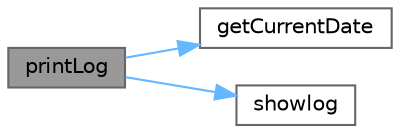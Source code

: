 digraph "printLog"
{
 // LATEX_PDF_SIZE
  bgcolor="transparent";
  edge [fontname=Helvetica,fontsize=10,labelfontname=Helvetica,labelfontsize=10];
  node [fontname=Helvetica,fontsize=10,shape=box,height=0.2,width=0.4];
  rankdir="LR";
  Node1 [id="Node000001",label="printLog",height=0.2,width=0.4,color="gray40", fillcolor="grey60", style="filled", fontcolor="black",tooltip="打印用户日志"];
  Node1 -> Node2 [id="edge1_Node000001_Node000002",color="steelblue1",style="solid",tooltip=" "];
  Node2 [id="Node000002",label="getCurrentDate",height=0.2,width=0.4,color="grey40", fillcolor="white", style="filled",URL="$classcchatserver.html#ae9793b5694d7c2405cc04c5ec797d8fd",tooltip="得到当前时间"];
  Node1 -> Node3 [id="edge2_Node000001_Node000003",color="steelblue1",style="solid",tooltip=" "];
  Node3 [id="Node000003",label="showlog",height=0.2,width=0.4,color="grey40", fillcolor="white", style="filled",URL="$classcchatserver.html#aaa495be72663b923dd43ffcb1f8c7ef7",tooltip="日志消息"];
}

